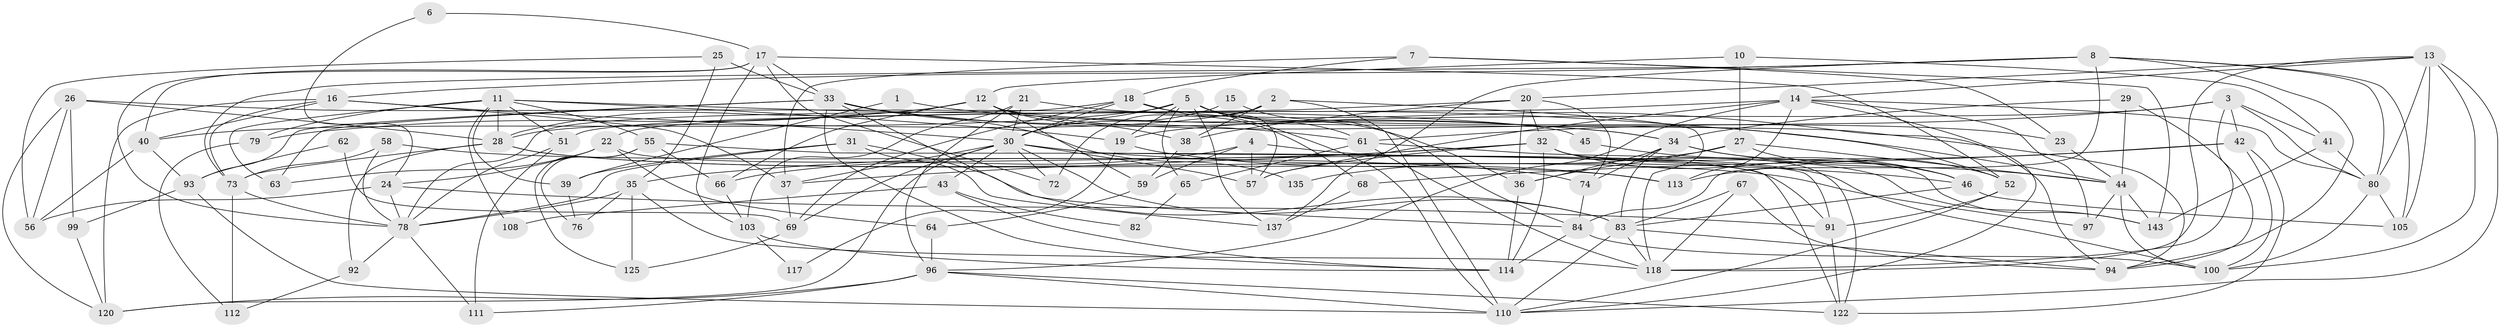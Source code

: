 // Generated by graph-tools (version 1.1) at 2025/24/03/03/25 07:24:02]
// undirected, 95 vertices, 234 edges
graph export_dot {
graph [start="1"]
  node [color=gray90,style=filled];
  1;
  2;
  3;
  4 [super="+9"];
  5 [super="+77"];
  6;
  7 [super="+70"];
  8 [super="+71"];
  10;
  11 [super="+101"];
  12 [super="+107"];
  13 [super="+89"];
  14 [super="+95"];
  15;
  16;
  17 [super="+129"];
  18 [super="+102"];
  19 [super="+109"];
  20 [super="+48"];
  21;
  22 [super="+75"];
  23;
  24 [super="+115"];
  25;
  26;
  27 [super="+88"];
  28 [super="+139"];
  29;
  30 [super="+53"];
  31;
  32 [super="+54"];
  33 [super="+85"];
  34 [super="+50"];
  35 [super="+47"];
  36 [super="+132"];
  37;
  38 [super="+134"];
  39;
  40 [super="+98"];
  41;
  42 [super="+121"];
  43;
  44 [super="+81"];
  45;
  46 [super="+49"];
  51 [super="+144"];
  52;
  55;
  56;
  57 [super="+90"];
  58 [super="+130"];
  59 [super="+60"];
  61 [super="+124"];
  62;
  63;
  64;
  65;
  66;
  67;
  68 [super="+126"];
  69;
  72;
  73 [super="+138"];
  74;
  76;
  78 [super="+116"];
  79;
  80 [super="+128"];
  82;
  83 [super="+87"];
  84 [super="+86"];
  91 [super="+141"];
  92;
  93 [super="+119"];
  94 [super="+133"];
  96 [super="+123"];
  97;
  99;
  100 [super="+104"];
  103;
  105 [super="+106"];
  108;
  110 [super="+140"];
  111;
  112;
  113 [super="+131"];
  114 [super="+136"];
  117;
  118 [super="+142"];
  120;
  122 [super="+127"];
  125;
  135;
  137;
  143;
  1 -- 39;
  1 -- 34;
  2 -- 72;
  2 -- 28;
  2 -- 38;
  2 -- 118;
  2 -- 110;
  3 -- 118;
  3 -- 41;
  3 -- 19;
  3 -- 42;
  3 -- 80;
  3 -- 61;
  4 -- 57;
  4 -- 66;
  4 -- 59;
  4 -- 100;
  5 -- 137;
  5 -- 40;
  5 -- 61;
  5 -- 65;
  5 -- 19;
  5 -- 57;
  5 -- 110;
  5 -- 30;
  5 -- 36;
  6 -- 17;
  6 -- 24;
  7 -- 143;
  7 -- 23;
  7 -- 37;
  7 -- 18;
  8 -- 80;
  8 -- 137;
  8 -- 16;
  8 -- 105;
  8 -- 84 [weight=2];
  8 -- 73;
  8 -- 94;
  10 -- 12;
  10 -- 41;
  10 -- 27;
  11 -- 28;
  11 -- 51;
  11 -- 55;
  11 -- 63;
  11 -- 79;
  11 -- 44;
  11 -- 108;
  11 -- 39;
  11 -- 19;
  12 -- 94;
  12 -- 52;
  12 -- 59;
  12 -- 66;
  12 -- 38;
  12 -- 28;
  12 -- 79;
  13 -- 105;
  13 -- 110;
  13 -- 14;
  13 -- 118;
  13 -- 80;
  13 -- 20;
  13 -- 100;
  14 -- 97;
  14 -- 113;
  14 -- 57 [weight=2];
  14 -- 110;
  14 -- 22;
  14 -- 80;
  14 -- 96;
  15 -- 84;
  15 -- 30;
  16 -- 37;
  16 -- 40;
  16 -- 73;
  16 -- 120;
  16 -- 30;
  17 -- 33;
  17 -- 52;
  17 -- 103;
  17 -- 72;
  17 -- 78;
  17 -- 40;
  18 -- 69;
  18 -- 23;
  18 -- 68;
  18 -- 30;
  18 -- 78;
  19 -- 117;
  19 -- 113;
  20 -- 32;
  20 -- 51;
  20 -- 36;
  20 -- 38;
  20 -- 74;
  21 -- 103;
  21 -- 30;
  21 -- 94;
  21 -- 96;
  22 -- 64;
  22 -- 24;
  22 -- 63;
  22 -- 91;
  23 -- 44;
  24 -- 78;
  24 -- 56;
  24 -- 91;
  25 -- 56;
  25 -- 35;
  25 -- 33;
  26 -- 28 [weight=2];
  26 -- 120;
  26 -- 45;
  26 -- 56;
  26 -- 99;
  27 -- 36;
  27 -- 135;
  27 -- 44;
  27 -- 46;
  28 -- 92;
  28 -- 113;
  28 -- 97;
  28 -- 73;
  29 -- 94;
  29 -- 34;
  29 -- 44;
  30 -- 120;
  30 -- 43;
  30 -- 72;
  30 -- 91;
  30 -- 83;
  30 -- 37;
  30 -- 69;
  30 -- 57;
  30 -- 46;
  31 -- 83;
  31 -- 39;
  31 -- 137;
  31 -- 78;
  32 -- 37;
  32 -- 35;
  32 -- 122;
  32 -- 143;
  32 -- 57;
  32 -- 46;
  32 -- 114;
  33 -- 63;
  33 -- 61;
  33 -- 84;
  33 -- 34;
  33 -- 114;
  33 -- 135;
  33 -- 93;
  34 -- 74;
  34 -- 36;
  34 -- 52;
  34 -- 83;
  34 -- 44;
  35 -- 76;
  35 -- 118;
  35 -- 125;
  35 -- 78;
  36 -- 114;
  37 -- 69;
  38 -- 59;
  39 -- 76;
  40 -- 56;
  40 -- 93;
  41 -- 143;
  41 -- 80;
  42 -- 100;
  42 -- 68;
  42 -- 122;
  42 -- 113;
  43 -- 82;
  43 -- 108;
  43 -- 114;
  44 -- 97;
  44 -- 100;
  44 -- 143;
  45 -- 46;
  46 -- 83;
  46 -- 105;
  51 -- 111;
  51 -- 78;
  52 -- 91;
  52 -- 110;
  55 -- 66;
  55 -- 76;
  55 -- 125;
  55 -- 122;
  58 -- 78;
  58 -- 73;
  58 -- 74;
  59 -- 64;
  61 -- 65;
  61 -- 118;
  61 -- 143;
  62 -- 69;
  62 -- 93;
  64 -- 96;
  65 -- 82;
  66 -- 103;
  67 -- 83;
  67 -- 94;
  67 -- 118;
  68 -- 137;
  69 -- 125;
  73 -- 112;
  73 -- 78;
  74 -- 84;
  78 -- 111;
  78 -- 92;
  79 -- 112;
  80 -- 105;
  80 -- 100;
  83 -- 118;
  83 -- 110;
  83 -- 94;
  84 -- 100;
  84 -- 114;
  91 -- 122;
  92 -- 112;
  93 -- 99;
  93 -- 110;
  96 -- 111;
  96 -- 120;
  96 -- 122;
  96 -- 110;
  99 -- 120;
  103 -- 117;
  103 -- 114;
}
